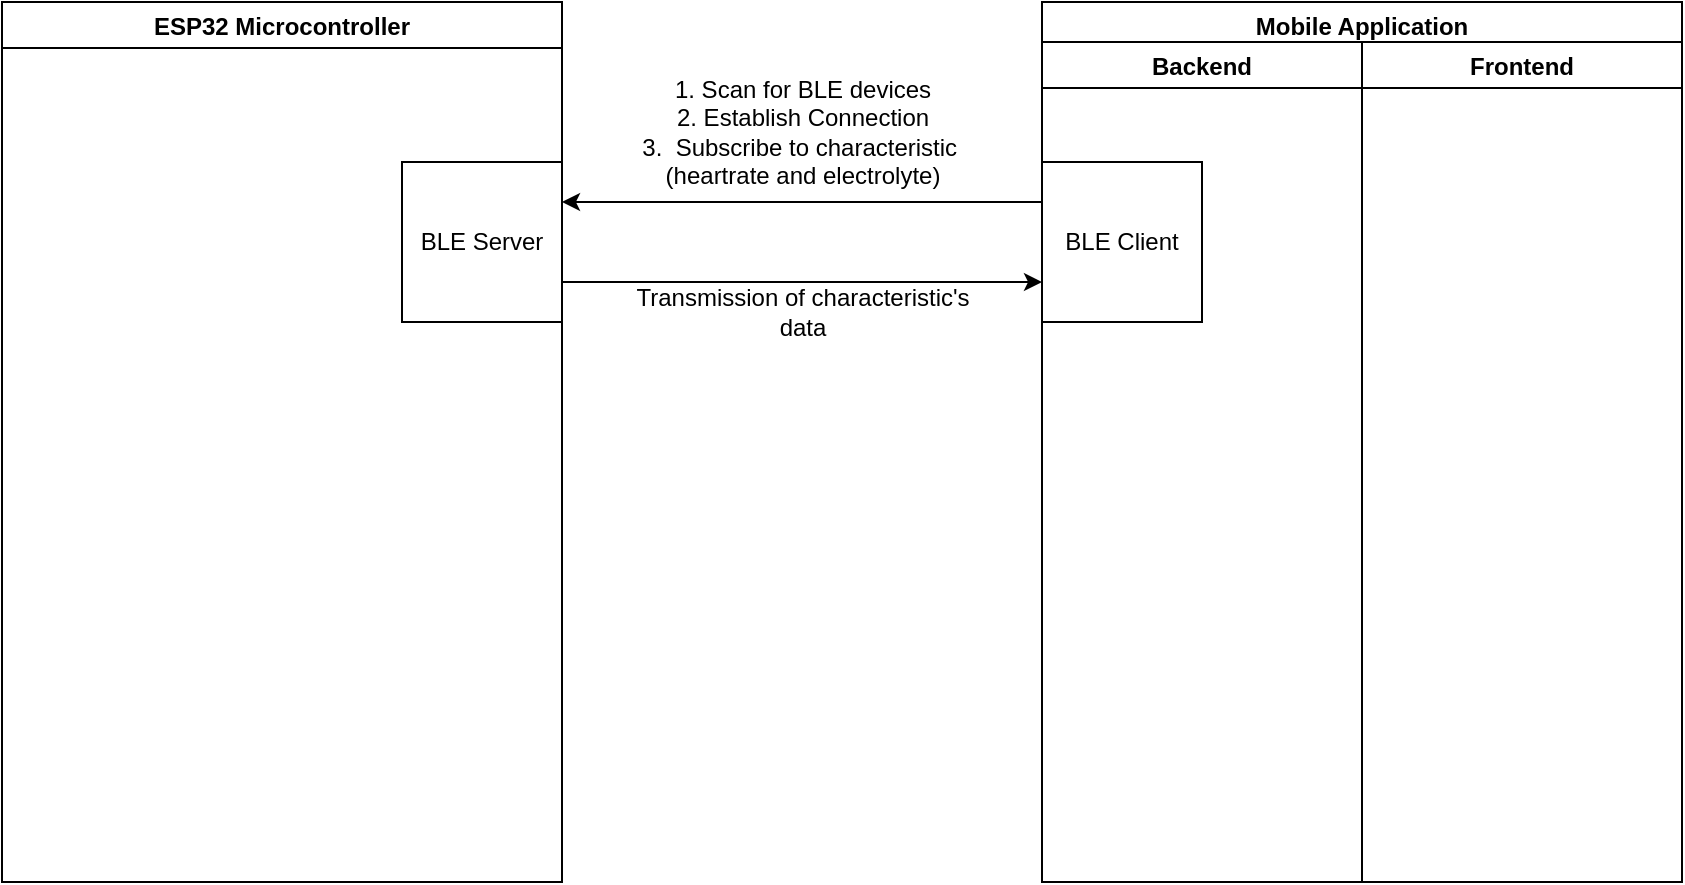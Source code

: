 <mxfile version="26.0.8">
  <diagram name="Page-1" id="XvgeLyfi9btd6hkqeVps">
    <mxGraphModel dx="1434" dy="816" grid="1" gridSize="10" guides="1" tooltips="1" connect="1" arrows="1" fold="1" page="1" pageScale="1" pageWidth="800" pageHeight="600" math="0" shadow="0">
      <root>
        <mxCell id="0" />
        <mxCell id="1" parent="0" />
        <mxCell id="u4qym9Ppzm83e0D_M728-1" value="Mobile Application" style="swimlane" vertex="1" connectable="0" parent="1">
          <mxGeometry x="840" y="80" width="320" height="440" as="geometry" />
        </mxCell>
        <mxCell id="u4qym9Ppzm83e0D_M728-5" value="BLE Client" style="whiteSpace=wrap;html=1;aspect=fixed;" vertex="1" parent="u4qym9Ppzm83e0D_M728-1">
          <mxGeometry y="80" width="80" height="80" as="geometry" />
        </mxCell>
        <mxCell id="u4qym9Ppzm83e0D_M728-16" value="Backend" style="swimlane" vertex="1" connectable="0" parent="u4qym9Ppzm83e0D_M728-1">
          <mxGeometry y="20" width="160" height="420" as="geometry" />
        </mxCell>
        <mxCell id="u4qym9Ppzm83e0D_M728-4" value="ESP32 Microcontroller" style="swimlane" vertex="1" connectable="0" parent="1">
          <mxGeometry x="320" y="80" width="280" height="440" as="geometry" />
        </mxCell>
        <mxCell id="u4qym9Ppzm83e0D_M728-6" value="BLE Server" style="whiteSpace=wrap;html=1;aspect=fixed;" vertex="1" parent="u4qym9Ppzm83e0D_M728-4">
          <mxGeometry x="200" y="80" width="80" height="80" as="geometry" />
        </mxCell>
        <mxCell id="u4qym9Ppzm83e0D_M728-9" style="edgeStyle=orthogonalEdgeStyle;rounded=0;orthogonalLoop=1;jettySize=auto;html=1;exitX=0;exitY=0.25;exitDx=0;exitDy=0;entryX=1;entryY=0.25;entryDx=0;entryDy=0;" edge="1" parent="1" source="u4qym9Ppzm83e0D_M728-5" target="u4qym9Ppzm83e0D_M728-6">
          <mxGeometry relative="1" as="geometry" />
        </mxCell>
        <mxCell id="u4qym9Ppzm83e0D_M728-10" style="edgeStyle=orthogonalEdgeStyle;rounded=0;orthogonalLoop=1;jettySize=auto;html=1;exitX=1;exitY=0.75;exitDx=0;exitDy=0;entryX=0;entryY=0.75;entryDx=0;entryDy=0;" edge="1" parent="1" source="u4qym9Ppzm83e0D_M728-6" target="u4qym9Ppzm83e0D_M728-5">
          <mxGeometry relative="1" as="geometry" />
        </mxCell>
        <mxCell id="u4qym9Ppzm83e0D_M728-11" value="Transmission of characteristic&#39;s&lt;div&gt;data&lt;/div&gt;" style="text;html=1;align=center;verticalAlign=middle;resizable=0;points=[];autosize=1;strokeColor=none;fillColor=none;" vertex="1" parent="1">
          <mxGeometry x="625" y="215" width="190" height="40" as="geometry" />
        </mxCell>
        <mxCell id="u4qym9Ppzm83e0D_M728-12" value="1. Scan for BLE devices&lt;div&gt;2. Establish Connection&lt;/div&gt;&lt;div&gt;3.&amp;nbsp; Subscribe to characteristic&amp;nbsp;&lt;/div&gt;&lt;div&gt;(heartrate and electrolyte)&lt;/div&gt;" style="text;html=1;align=center;verticalAlign=middle;resizable=0;points=[];autosize=1;strokeColor=none;fillColor=none;" vertex="1" parent="1">
          <mxGeometry x="630" y="110" width="180" height="70" as="geometry" />
        </mxCell>
        <mxCell id="u4qym9Ppzm83e0D_M728-18" value="Frontend" style="swimlane;startSize=23;" vertex="1" connectable="0" parent="1">
          <mxGeometry x="1000" y="100" width="160" height="420" as="geometry" />
        </mxCell>
      </root>
    </mxGraphModel>
  </diagram>
</mxfile>
